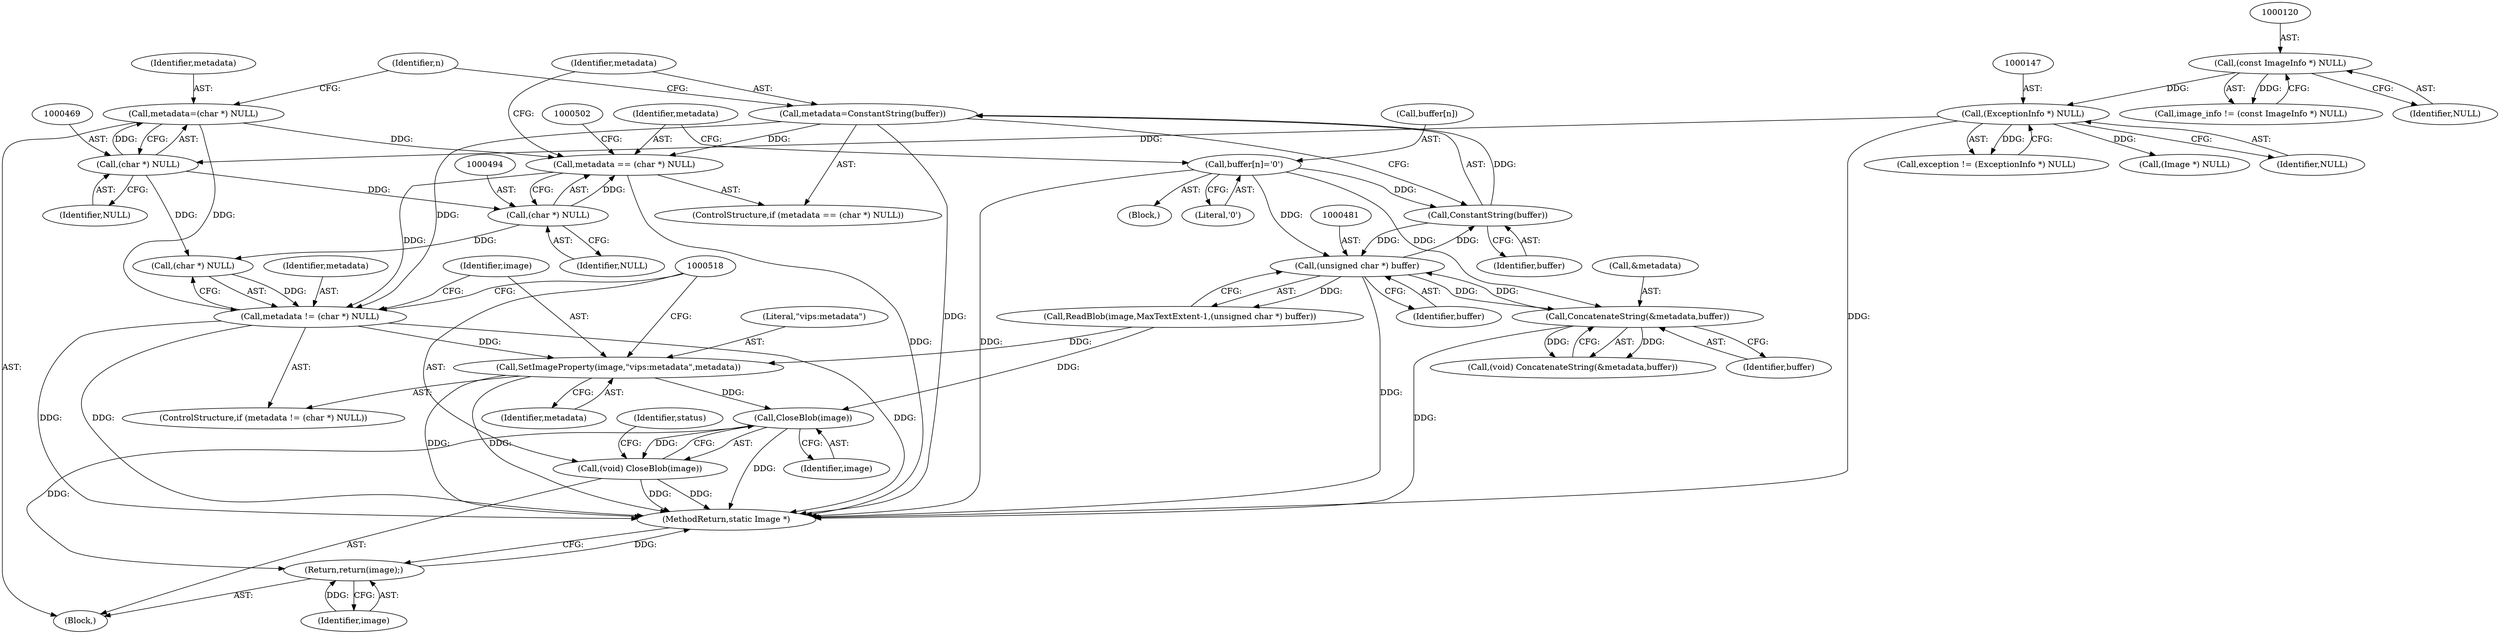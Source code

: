 digraph "0_ImageMagick_f6e9d0d9955e85bdd7540b251cd50d598dacc5e6_71@pointer" {
"1000491" [label="(Call,metadata == (char *) NULL)"];
"1000466" [label="(Call,metadata=(char *) NULL)"];
"1000468" [label="(Call,(char *) NULL)"];
"1000146" [label="(Call,(ExceptionInfo *) NULL)"];
"1000119" [label="(Call,(const ImageInfo *) NULL)"];
"1000496" [label="(Call,metadata=ConstantString(buffer))"];
"1000498" [label="(Call,ConstantString(buffer))"];
"1000485" [label="(Call,buffer[n]='\0')"];
"1000480" [label="(Call,(unsigned char *) buffer)"];
"1000503" [label="(Call,ConcatenateString(&metadata,buffer))"];
"1000493" [label="(Call,(char *) NULL)"];
"1000508" [label="(Call,metadata != (char *) NULL)"];
"1000513" [label="(Call,SetImageProperty(image,\"vips:metadata\",metadata))"];
"1000519" [label="(Call,CloseBlob(image))"];
"1000517" [label="(Call,(void) CloseBlob(image))"];
"1000529" [label="(Return,return(image);)"];
"1000491" [label="(Call,metadata == (char *) NULL)"];
"1000529" [label="(Return,return(image);)"];
"1000530" [label="(Identifier,image)"];
"1000498" [label="(Call,ConstantString(buffer))"];
"1000119" [label="(Call,(const ImageInfo *) NULL)"];
"1000482" [label="(Identifier,buffer)"];
"1000484" [label="(Block,)"];
"1000520" [label="(Identifier,image)"];
"1000510" [label="(Call,(char *) NULL)"];
"1000468" [label="(Call,(char *) NULL)"];
"1000495" [label="(Identifier,NULL)"];
"1000516" [label="(Identifier,metadata)"];
"1000519" [label="(Call,CloseBlob(image))"];
"1000466" [label="(Call,metadata=(char *) NULL)"];
"1000509" [label="(Identifier,metadata)"];
"1000531" [label="(MethodReturn,static Image *)"];
"1000105" [label="(Block,)"];
"1000467" [label="(Identifier,metadata)"];
"1000515" [label="(Literal,\"vips:metadata\")"];
"1000504" [label="(Call,&metadata)"];
"1000480" [label="(Call,(unsigned char *) buffer)"];
"1000514" [label="(Identifier,image)"];
"1000144" [label="(Call,exception != (ExceptionInfo *) NULL)"];
"1000117" [label="(Call,image_info != (const ImageInfo *) NULL)"];
"1000503" [label="(Call,ConcatenateString(&metadata,buffer))"];
"1000496" [label="(Call,metadata=ConstantString(buffer))"];
"1000176" [label="(Call,(Image *) NULL)"];
"1000499" [label="(Identifier,buffer)"];
"1000470" [label="(Identifier,NULL)"];
"1000517" [label="(Call,(void) CloseBlob(image))"];
"1000486" [label="(Call,buffer[n])"];
"1000497" [label="(Identifier,metadata)"];
"1000475" [label="(Call,ReadBlob(image,MaxTextExtent-1,(unsigned char *) buffer))"];
"1000474" [label="(Identifier,n)"];
"1000485" [label="(Call,buffer[n]='\0')"];
"1000490" [label="(ControlStructure,if (metadata == (char *) NULL))"];
"1000523" [label="(Identifier,status)"];
"1000506" [label="(Identifier,buffer)"];
"1000507" [label="(ControlStructure,if (metadata != (char *) NULL))"];
"1000493" [label="(Call,(char *) NULL)"];
"1000492" [label="(Identifier,metadata)"];
"1000513" [label="(Call,SetImageProperty(image,\"vips:metadata\",metadata))"];
"1000501" [label="(Call,(void) ConcatenateString(&metadata,buffer))"];
"1000489" [label="(Literal,'\0')"];
"1000121" [label="(Identifier,NULL)"];
"1000508" [label="(Call,metadata != (char *) NULL)"];
"1000146" [label="(Call,(ExceptionInfo *) NULL)"];
"1000148" [label="(Identifier,NULL)"];
"1000491" -> "1000490"  [label="AST: "];
"1000491" -> "1000493"  [label="CFG: "];
"1000492" -> "1000491"  [label="AST: "];
"1000493" -> "1000491"  [label="AST: "];
"1000497" -> "1000491"  [label="CFG: "];
"1000502" -> "1000491"  [label="CFG: "];
"1000491" -> "1000531"  [label="DDG: "];
"1000466" -> "1000491"  [label="DDG: "];
"1000496" -> "1000491"  [label="DDG: "];
"1000493" -> "1000491"  [label="DDG: "];
"1000491" -> "1000508"  [label="DDG: "];
"1000466" -> "1000105"  [label="AST: "];
"1000466" -> "1000468"  [label="CFG: "];
"1000467" -> "1000466"  [label="AST: "];
"1000468" -> "1000466"  [label="AST: "];
"1000474" -> "1000466"  [label="CFG: "];
"1000468" -> "1000466"  [label="DDG: "];
"1000466" -> "1000508"  [label="DDG: "];
"1000468" -> "1000470"  [label="CFG: "];
"1000469" -> "1000468"  [label="AST: "];
"1000470" -> "1000468"  [label="AST: "];
"1000146" -> "1000468"  [label="DDG: "];
"1000468" -> "1000493"  [label="DDG: "];
"1000468" -> "1000510"  [label="DDG: "];
"1000146" -> "1000144"  [label="AST: "];
"1000146" -> "1000148"  [label="CFG: "];
"1000147" -> "1000146"  [label="AST: "];
"1000148" -> "1000146"  [label="AST: "];
"1000144" -> "1000146"  [label="CFG: "];
"1000146" -> "1000531"  [label="DDG: "];
"1000146" -> "1000144"  [label="DDG: "];
"1000119" -> "1000146"  [label="DDG: "];
"1000146" -> "1000176"  [label="DDG: "];
"1000119" -> "1000117"  [label="AST: "];
"1000119" -> "1000121"  [label="CFG: "];
"1000120" -> "1000119"  [label="AST: "];
"1000121" -> "1000119"  [label="AST: "];
"1000117" -> "1000119"  [label="CFG: "];
"1000119" -> "1000117"  [label="DDG: "];
"1000496" -> "1000490"  [label="AST: "];
"1000496" -> "1000498"  [label="CFG: "];
"1000497" -> "1000496"  [label="AST: "];
"1000498" -> "1000496"  [label="AST: "];
"1000474" -> "1000496"  [label="CFG: "];
"1000496" -> "1000531"  [label="DDG: "];
"1000498" -> "1000496"  [label="DDG: "];
"1000496" -> "1000508"  [label="DDG: "];
"1000498" -> "1000499"  [label="CFG: "];
"1000499" -> "1000498"  [label="AST: "];
"1000498" -> "1000480"  [label="DDG: "];
"1000485" -> "1000498"  [label="DDG: "];
"1000480" -> "1000498"  [label="DDG: "];
"1000485" -> "1000484"  [label="AST: "];
"1000485" -> "1000489"  [label="CFG: "];
"1000486" -> "1000485"  [label="AST: "];
"1000489" -> "1000485"  [label="AST: "];
"1000492" -> "1000485"  [label="CFG: "];
"1000485" -> "1000531"  [label="DDG: "];
"1000485" -> "1000480"  [label="DDG: "];
"1000485" -> "1000503"  [label="DDG: "];
"1000480" -> "1000475"  [label="AST: "];
"1000480" -> "1000482"  [label="CFG: "];
"1000481" -> "1000480"  [label="AST: "];
"1000482" -> "1000480"  [label="AST: "];
"1000475" -> "1000480"  [label="CFG: "];
"1000480" -> "1000531"  [label="DDG: "];
"1000480" -> "1000475"  [label="DDG: "];
"1000503" -> "1000480"  [label="DDG: "];
"1000480" -> "1000503"  [label="DDG: "];
"1000503" -> "1000501"  [label="AST: "];
"1000503" -> "1000506"  [label="CFG: "];
"1000504" -> "1000503"  [label="AST: "];
"1000506" -> "1000503"  [label="AST: "];
"1000501" -> "1000503"  [label="CFG: "];
"1000503" -> "1000531"  [label="DDG: "];
"1000503" -> "1000501"  [label="DDG: "];
"1000503" -> "1000501"  [label="DDG: "];
"1000493" -> "1000495"  [label="CFG: "];
"1000494" -> "1000493"  [label="AST: "];
"1000495" -> "1000493"  [label="AST: "];
"1000493" -> "1000510"  [label="DDG: "];
"1000508" -> "1000507"  [label="AST: "];
"1000508" -> "1000510"  [label="CFG: "];
"1000509" -> "1000508"  [label="AST: "];
"1000510" -> "1000508"  [label="AST: "];
"1000514" -> "1000508"  [label="CFG: "];
"1000518" -> "1000508"  [label="CFG: "];
"1000508" -> "1000531"  [label="DDG: "];
"1000508" -> "1000531"  [label="DDG: "];
"1000508" -> "1000531"  [label="DDG: "];
"1000510" -> "1000508"  [label="DDG: "];
"1000508" -> "1000513"  [label="DDG: "];
"1000513" -> "1000507"  [label="AST: "];
"1000513" -> "1000516"  [label="CFG: "];
"1000514" -> "1000513"  [label="AST: "];
"1000515" -> "1000513"  [label="AST: "];
"1000516" -> "1000513"  [label="AST: "];
"1000518" -> "1000513"  [label="CFG: "];
"1000513" -> "1000531"  [label="DDG: "];
"1000513" -> "1000531"  [label="DDG: "];
"1000475" -> "1000513"  [label="DDG: "];
"1000513" -> "1000519"  [label="DDG: "];
"1000519" -> "1000517"  [label="AST: "];
"1000519" -> "1000520"  [label="CFG: "];
"1000520" -> "1000519"  [label="AST: "];
"1000517" -> "1000519"  [label="CFG: "];
"1000519" -> "1000531"  [label="DDG: "];
"1000519" -> "1000517"  [label="DDG: "];
"1000475" -> "1000519"  [label="DDG: "];
"1000519" -> "1000529"  [label="DDG: "];
"1000517" -> "1000105"  [label="AST: "];
"1000518" -> "1000517"  [label="AST: "];
"1000523" -> "1000517"  [label="CFG: "];
"1000517" -> "1000531"  [label="DDG: "];
"1000517" -> "1000531"  [label="DDG: "];
"1000529" -> "1000105"  [label="AST: "];
"1000529" -> "1000530"  [label="CFG: "];
"1000530" -> "1000529"  [label="AST: "];
"1000531" -> "1000529"  [label="CFG: "];
"1000529" -> "1000531"  [label="DDG: "];
"1000530" -> "1000529"  [label="DDG: "];
}
